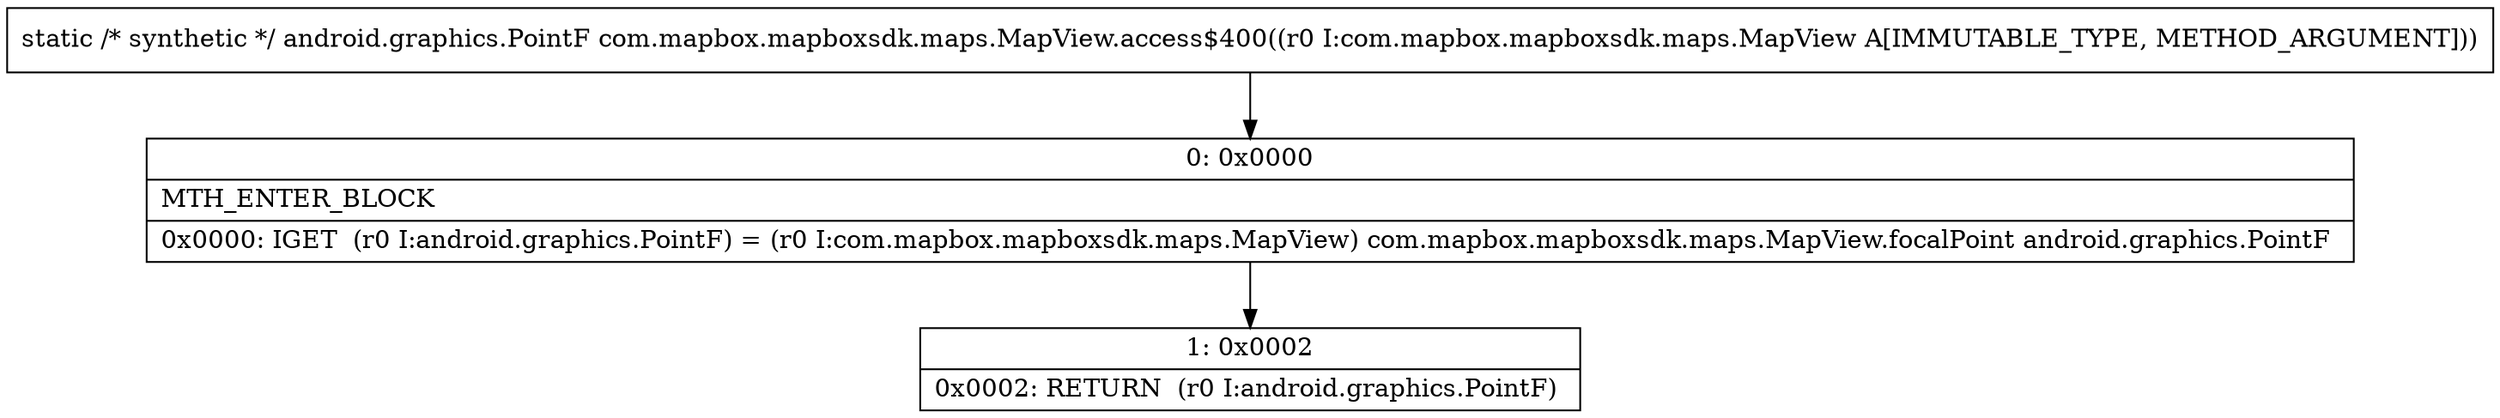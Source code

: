 digraph "CFG forcom.mapbox.mapboxsdk.maps.MapView.access$400(Lcom\/mapbox\/mapboxsdk\/maps\/MapView;)Landroid\/graphics\/PointF;" {
Node_0 [shape=record,label="{0\:\ 0x0000|MTH_ENTER_BLOCK\l|0x0000: IGET  (r0 I:android.graphics.PointF) = (r0 I:com.mapbox.mapboxsdk.maps.MapView) com.mapbox.mapboxsdk.maps.MapView.focalPoint android.graphics.PointF \l}"];
Node_1 [shape=record,label="{1\:\ 0x0002|0x0002: RETURN  (r0 I:android.graphics.PointF) \l}"];
MethodNode[shape=record,label="{static \/* synthetic *\/ android.graphics.PointF com.mapbox.mapboxsdk.maps.MapView.access$400((r0 I:com.mapbox.mapboxsdk.maps.MapView A[IMMUTABLE_TYPE, METHOD_ARGUMENT])) }"];
MethodNode -> Node_0;
Node_0 -> Node_1;
}

